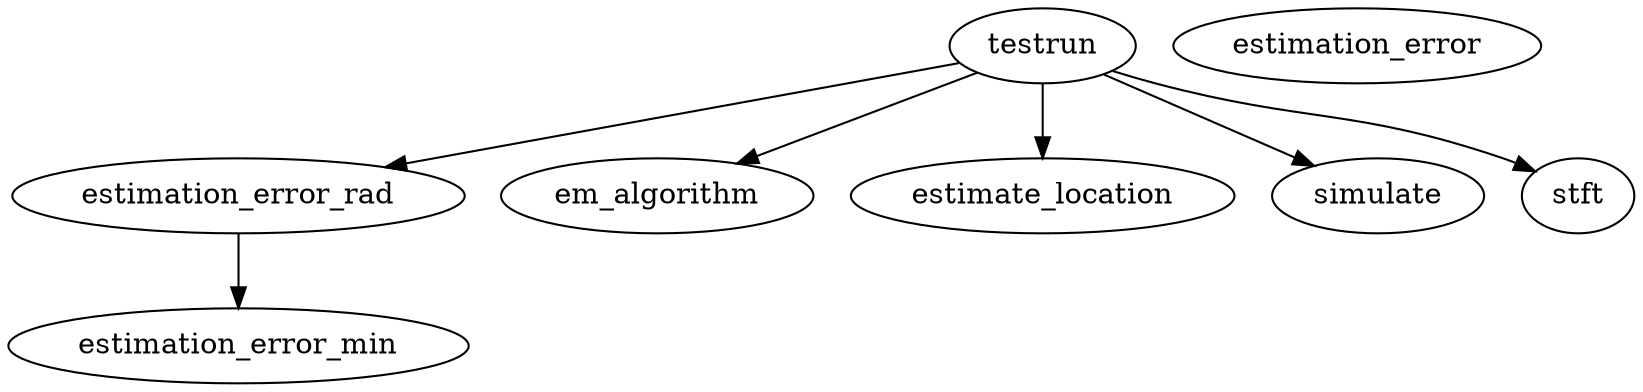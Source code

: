 /* Created by mdot for Matlab */
digraph m2html {
  estimation_error_rad -> estimation_error_min;
  testrun -> em_algorithm;
  testrun -> estimate_location;
  testrun -> estimation_error_rad;
  testrun -> simulate;
  testrun -> stft;

  em_algorithm [URL="em_algorithm.html"];
  estimate_location [URL="estimate_location.html"];
  estimation_error [URL="estimation_error.html"];
  estimation_error_min [URL="estimation_error_min.html"];
  estimation_error_rad [URL="estimation_error_rad.html"];
  simulate [URL="simulate.html"];
  stft [URL="stft.html"];
  testrun [URL="testrun.html"];
}
